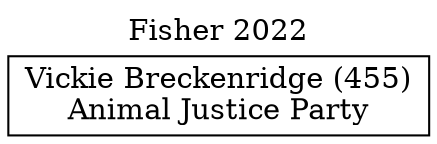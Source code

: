 // House preference flow
digraph "Vickie Breckenridge (455)_Fisher_2022" {
	graph [label="Fisher 2022" labelloc=t mclimit=10]
	node [shape=box]
	"Vickie Breckenridge (455)" [label="Vickie Breckenridge (455)
Animal Justice Party"]
}
